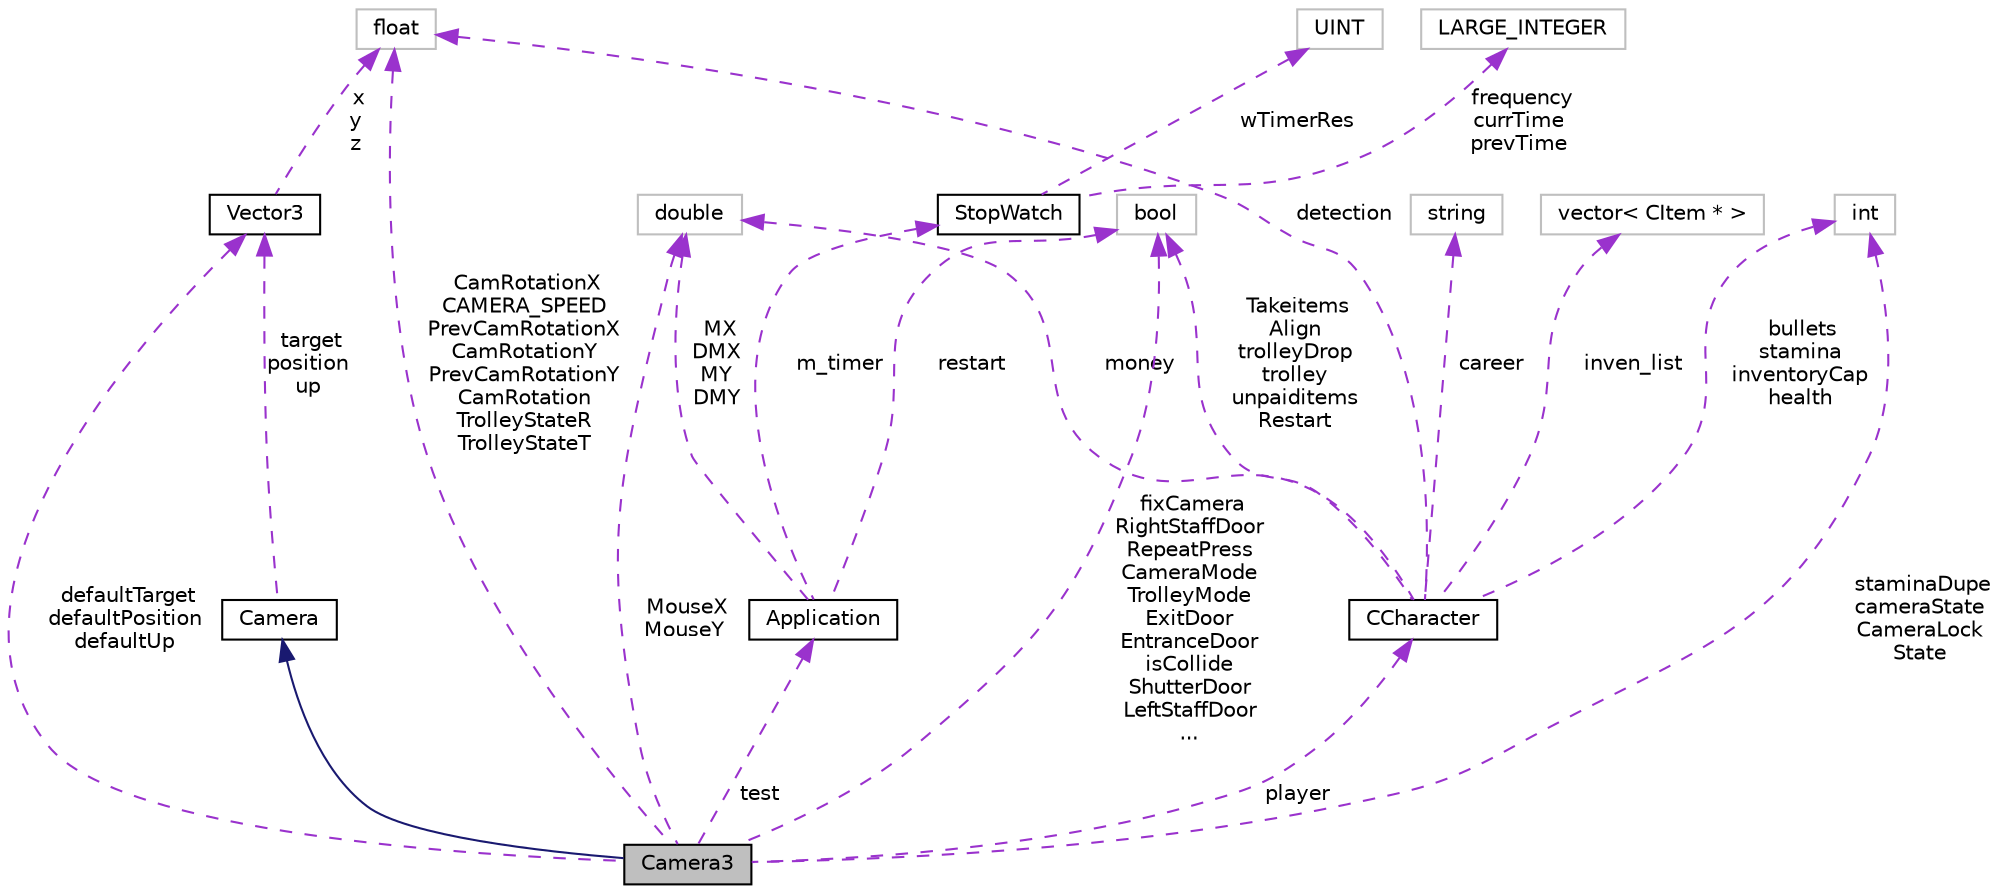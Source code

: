 digraph "Camera3"
{
  bgcolor="transparent";
  edge [fontname="Helvetica",fontsize="10",labelfontname="Helvetica",labelfontsize="10"];
  node [fontname="Helvetica",fontsize="10",shape=record];
  Node1 [label="Camera3",height=0.2,width=0.4,color="black", fillcolor="grey75", style="filled", fontcolor="black"];
  Node2 -> Node1 [dir="back",color="midnightblue",fontsize="10",style="solid",fontname="Helvetica"];
  Node2 [label="Camera",height=0.2,width=0.4,color="black",URL="$classCamera.html"];
  Node3 -> Node2 [dir="back",color="darkorchid3",fontsize="10",style="dashed",label=" target\nposition\nup" ,fontname="Helvetica"];
  Node3 [label="Vector3",height=0.2,width=0.4,color="black",URL="$structVector3.html",tooltip="Defines a 3D vector and its methods. "];
  Node4 -> Node3 [dir="back",color="darkorchid3",fontsize="10",style="dashed",label=" x\ny\nz" ,fontname="Helvetica"];
  Node4 [label="float",height=0.2,width=0.4,color="grey75"];
  Node5 -> Node1 [dir="back",color="darkorchid3",fontsize="10",style="dashed",label=" MouseX\nMouseY" ,fontname="Helvetica"];
  Node5 [label="double",height=0.2,width=0.4,color="grey75"];
  Node6 -> Node1 [dir="back",color="darkorchid3",fontsize="10",style="dashed",label=" test" ,fontname="Helvetica"];
  Node6 [label="Application",height=0.2,width=0.4,color="black",URL="$classApplication.html"];
  Node5 -> Node6 [dir="back",color="darkorchid3",fontsize="10",style="dashed",label=" MX\nDMX\nMY\nDMY" ,fontname="Helvetica"];
  Node7 -> Node6 [dir="back",color="darkorchid3",fontsize="10",style="dashed",label=" m_timer" ,fontname="Helvetica"];
  Node7 [label="StopWatch",height=0.2,width=0.4,color="black",URL="$classStopWatch.html"];
  Node8 -> Node7 [dir="back",color="darkorchid3",fontsize="10",style="dashed",label=" wTimerRes" ,fontname="Helvetica"];
  Node8 [label="UINT",height=0.2,width=0.4,color="grey75"];
  Node9 -> Node7 [dir="back",color="darkorchid3",fontsize="10",style="dashed",label=" frequency\ncurrTime\nprevTime" ,fontname="Helvetica"];
  Node9 [label="LARGE_INTEGER",height=0.2,width=0.4,color="grey75"];
  Node10 -> Node6 [dir="back",color="darkorchid3",fontsize="10",style="dashed",label=" restart" ,fontname="Helvetica"];
  Node10 [label="bool",height=0.2,width=0.4,color="grey75"];
  Node4 -> Node1 [dir="back",color="darkorchid3",fontsize="10",style="dashed",label=" CamRotationX\nCAMERA_SPEED\nPrevCamRotationX\nCamRotationY\nPrevCamRotationY\nCamRotation\nTrolleyStateR\nTrolleyStateT" ,fontname="Helvetica"];
  Node3 -> Node1 [dir="back",color="darkorchid3",fontsize="10",style="dashed",label=" defaultTarget\ndefaultPosition\ndefaultUp" ,fontname="Helvetica"];
  Node11 -> Node1 [dir="back",color="darkorchid3",fontsize="10",style="dashed",label=" staminaDupe\ncameraState\nCameraLock\nState" ,fontname="Helvetica"];
  Node11 [label="int",height=0.2,width=0.4,color="grey75"];
  Node10 -> Node1 [dir="back",color="darkorchid3",fontsize="10",style="dashed",label=" fixCamera\nRightStaffDoor\nRepeatPress\nCameraMode\nTrolleyMode\nExitDoor\nEntranceDoor\nisCollide\nShutterDoor\nLeftStaffDoor\n..." ,fontname="Helvetica"];
  Node12 -> Node1 [dir="back",color="darkorchid3",fontsize="10",style="dashed",label=" player" ,fontname="Helvetica"];
  Node12 [label="CCharacter",height=0.2,width=0.4,color="black",URL="$classCCharacter.html"];
  Node5 -> Node12 [dir="back",color="darkorchid3",fontsize="10",style="dashed",label=" money" ,fontname="Helvetica"];
  Node4 -> Node12 [dir="back",color="darkorchid3",fontsize="10",style="dashed",label=" detection" ,fontname="Helvetica"];
  Node11 -> Node12 [dir="back",color="darkorchid3",fontsize="10",style="dashed",label=" bullets\nstamina\ninventoryCap\nhealth" ,fontname="Helvetica"];
  Node10 -> Node12 [dir="back",color="darkorchid3",fontsize="10",style="dashed",label=" Takeitems\nAlign\ntrolleyDrop\ntrolley\nunpaiditems\nRestart" ,fontname="Helvetica"];
  Node13 -> Node12 [dir="back",color="darkorchid3",fontsize="10",style="dashed",label=" career" ,fontname="Helvetica"];
  Node13 [label="string",height=0.2,width=0.4,color="grey75"];
  Node14 -> Node12 [dir="back",color="darkorchid3",fontsize="10",style="dashed",label=" inven_list" ,fontname="Helvetica"];
  Node14 [label="vector\< CItem * \>",height=0.2,width=0.4,color="grey75"];
}
